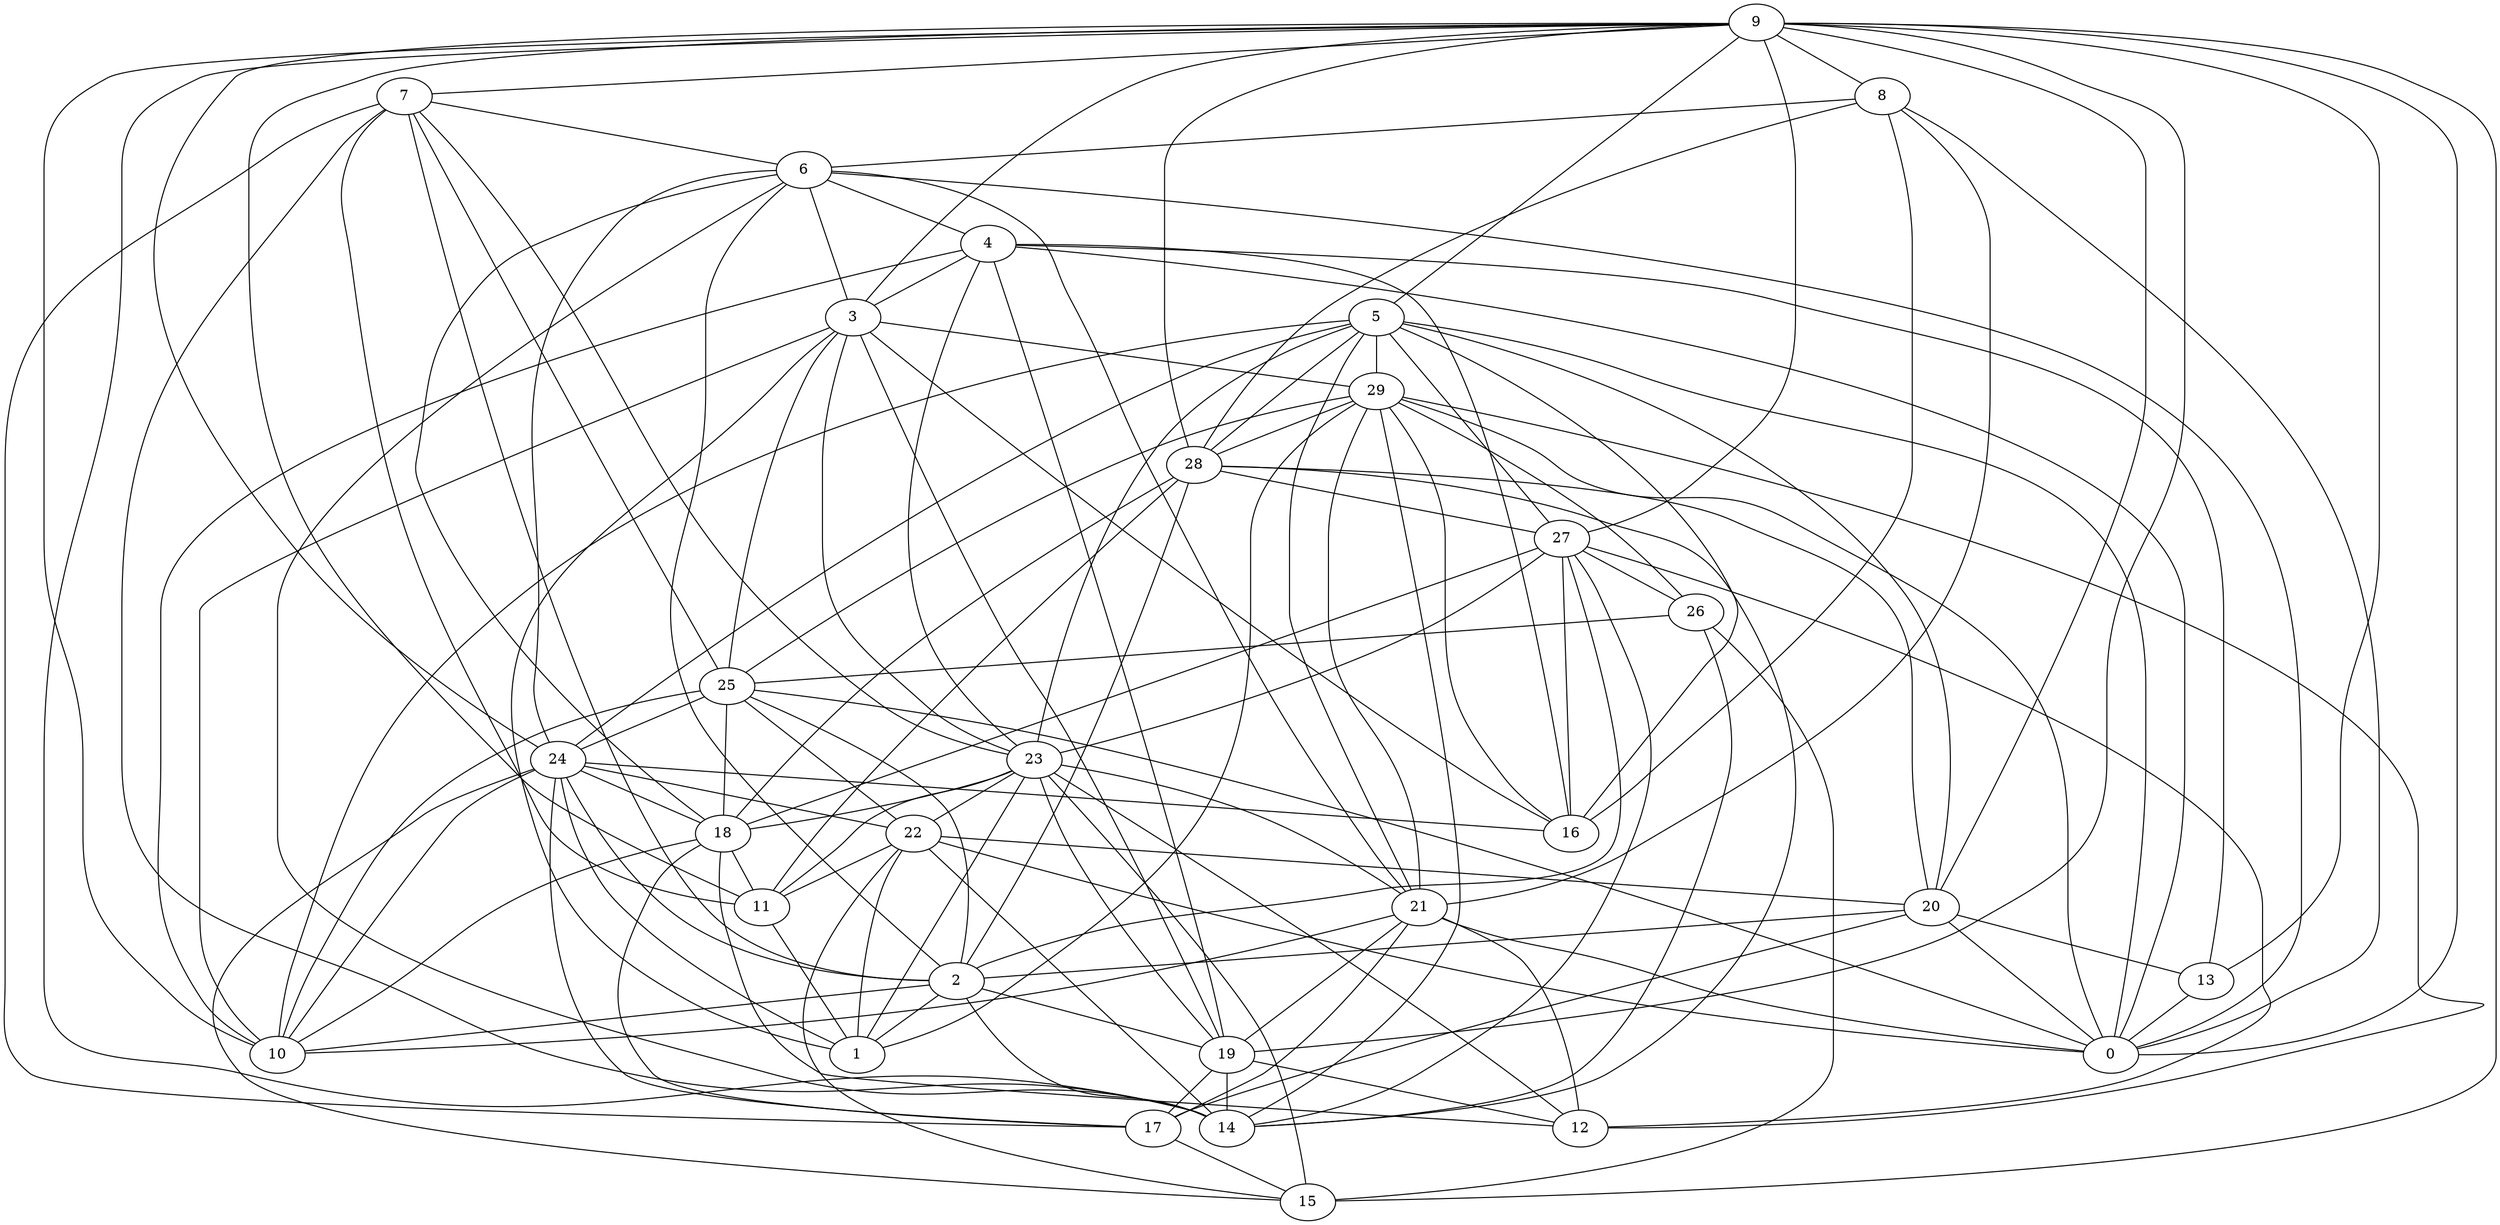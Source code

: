 digraph GG_graph {

subgraph G_graph {
edge [color = black]
"29" -> "14" [dir = none]
"29" -> "28" [dir = none]
"29" -> "1" [dir = none]
"29" -> "0" [dir = none]
"29" -> "21" [dir = none]
"13" -> "0" [dir = none]
"22" -> "14" [dir = none]
"22" -> "11" [dir = none]
"22" -> "15" [dir = none]
"22" -> "1" [dir = none]
"9" -> "7" [dir = none]
"9" -> "0" [dir = none]
"9" -> "10" [dir = none]
"9" -> "27" [dir = none]
"9" -> "3" [dir = none]
"9" -> "5" [dir = none]
"9" -> "24" [dir = none]
"9" -> "14" [dir = none]
"9" -> "20" [dir = none]
"9" -> "8" [dir = none]
"9" -> "19" [dir = none]
"24" -> "1" [dir = none]
"24" -> "22" [dir = none]
"24" -> "16" [dir = none]
"24" -> "10" [dir = none]
"24" -> "17" [dir = none]
"27" -> "18" [dir = none]
"27" -> "23" [dir = none]
"27" -> "26" [dir = none]
"27" -> "2" [dir = none]
"27" -> "14" [dir = none]
"27" -> "12" [dir = none]
"27" -> "16" [dir = none]
"8" -> "0" [dir = none]
"8" -> "16" [dir = none]
"5" -> "10" [dir = none]
"5" -> "24" [dir = none]
"5" -> "21" [dir = none]
"5" -> "16" [dir = none]
"5" -> "20" [dir = none]
"5" -> "23" [dir = none]
"4" -> "19" [dir = none]
"4" -> "16" [dir = none]
"4" -> "3" [dir = none]
"4" -> "13" [dir = none]
"25" -> "18" [dir = none]
"25" -> "0" [dir = none]
"25" -> "10" [dir = none]
"25" -> "22" [dir = none]
"2" -> "1" [dir = none]
"19" -> "12" [dir = none]
"3" -> "16" [dir = none]
"3" -> "19" [dir = none]
"3" -> "25" [dir = none]
"3" -> "10" [dir = none]
"6" -> "24" [dir = none]
"6" -> "14" [dir = none]
"6" -> "0" [dir = none]
"6" -> "3" [dir = none]
"6" -> "18" [dir = none]
"20" -> "13" [dir = none]
"20" -> "0" [dir = none]
"20" -> "17" [dir = none]
"23" -> "12" [dir = none]
"23" -> "15" [dir = none]
"23" -> "19" [dir = none]
"23" -> "18" [dir = none]
"21" -> "19" [dir = none]
"21" -> "12" [dir = none]
"21" -> "10" [dir = none]
"21" -> "0" [dir = none]
"26" -> "25" [dir = none]
"26" -> "15" [dir = none]
"26" -> "14" [dir = none]
"7" -> "25" [dir = none]
"7" -> "17" [dir = none]
"7" -> "6" [dir = none]
"17" -> "15" [dir = none]
"28" -> "2" [dir = none]
"28" -> "20" [dir = none]
"28" -> "14" [dir = none]
"28" -> "27" [dir = none]
"28" -> "11" [dir = none]
"28" -> "18" [dir = none]
"18" -> "11" [dir = none]
"18" -> "12" [dir = none]
"18" -> "10" [dir = none]
"21" -> "17" [dir = none]
"3" -> "1" [dir = none]
"5" -> "29" [dir = none]
"29" -> "16" [dir = none]
"5" -> "27" [dir = none]
"7" -> "2" [dir = none]
"8" -> "28" [dir = none]
"3" -> "23" [dir = none]
"11" -> "1" [dir = none]
"2" -> "19" [dir = none]
"22" -> "0" [dir = none]
"25" -> "24" [dir = none]
"24" -> "18" [dir = none]
"25" -> "2" [dir = none]
"19" -> "14" [dir = none]
"9" -> "13" [dir = none]
"6" -> "4" [dir = none]
"7" -> "14" [dir = none]
"23" -> "11" [dir = none]
"4" -> "0" [dir = none]
"19" -> "17" [dir = none]
"29" -> "26" [dir = none]
"24" -> "15" [dir = none]
"5" -> "0" [dir = none]
"8" -> "6" [dir = none]
"23" -> "22" [dir = none]
"2" -> "10" [dir = none]
"8" -> "21" [dir = none]
"23" -> "21" [dir = none]
"5" -> "28" [dir = none]
"9" -> "15" [dir = none]
"4" -> "23" [dir = none]
"9" -> "11" [dir = none]
"29" -> "25" [dir = none]
"18" -> "17" [dir = none]
"4" -> "10" [dir = none]
"7" -> "23" [dir = none]
"9" -> "28" [dir = none]
"29" -> "12" [dir = none]
"6" -> "21" [dir = none]
"24" -> "2" [dir = none]
"22" -> "20" [dir = none]
"7" -> "11" [dir = none]
"23" -> "1" [dir = none]
"2" -> "14" [dir = none]
"20" -> "2" [dir = none]
"6" -> "2" [dir = none]
"3" -> "29" [dir = none]
}

}
